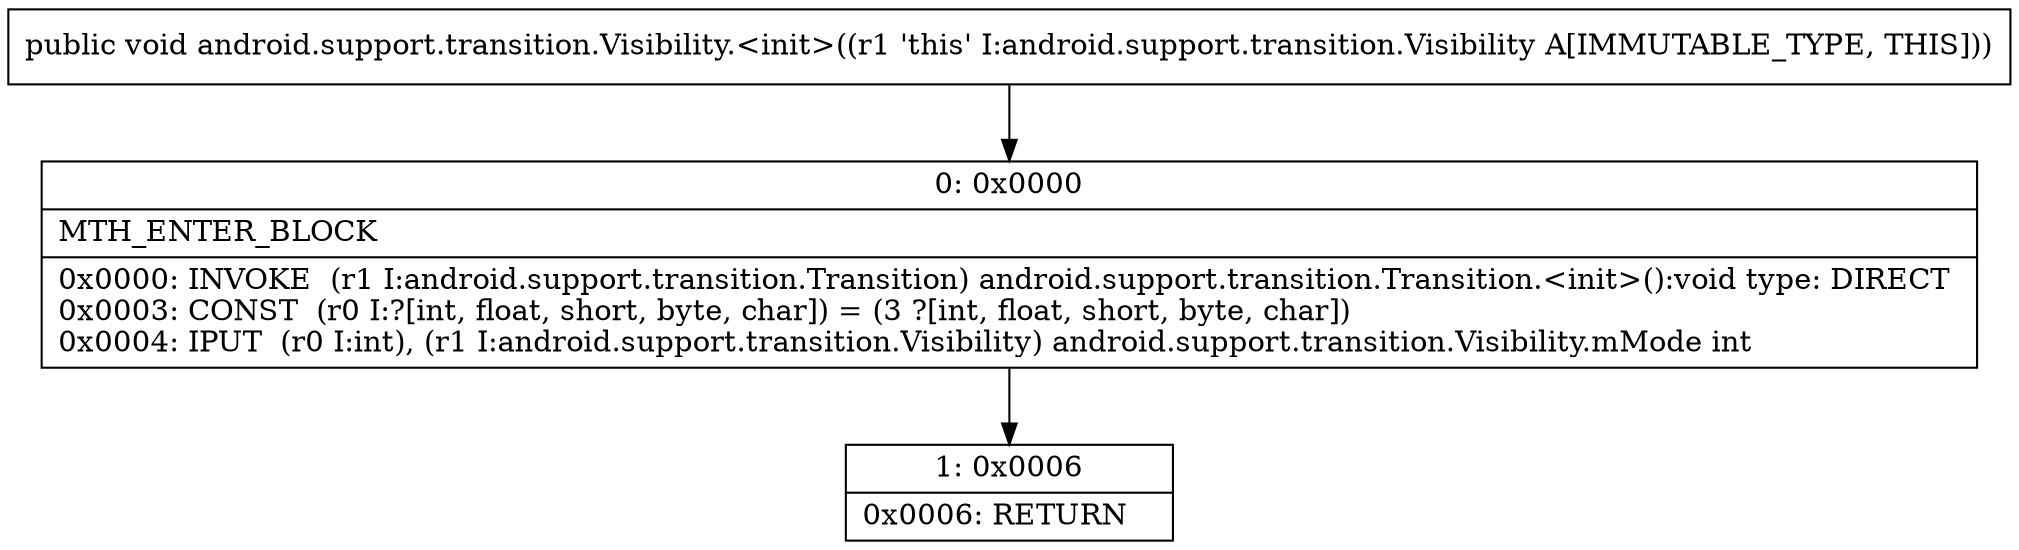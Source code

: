 digraph "CFG forandroid.support.transition.Visibility.\<init\>()V" {
Node_0 [shape=record,label="{0\:\ 0x0000|MTH_ENTER_BLOCK\l|0x0000: INVOKE  (r1 I:android.support.transition.Transition) android.support.transition.Transition.\<init\>():void type: DIRECT \l0x0003: CONST  (r0 I:?[int, float, short, byte, char]) = (3 ?[int, float, short, byte, char]) \l0x0004: IPUT  (r0 I:int), (r1 I:android.support.transition.Visibility) android.support.transition.Visibility.mMode int \l}"];
Node_1 [shape=record,label="{1\:\ 0x0006|0x0006: RETURN   \l}"];
MethodNode[shape=record,label="{public void android.support.transition.Visibility.\<init\>((r1 'this' I:android.support.transition.Visibility A[IMMUTABLE_TYPE, THIS])) }"];
MethodNode -> Node_0;
Node_0 -> Node_1;
}

